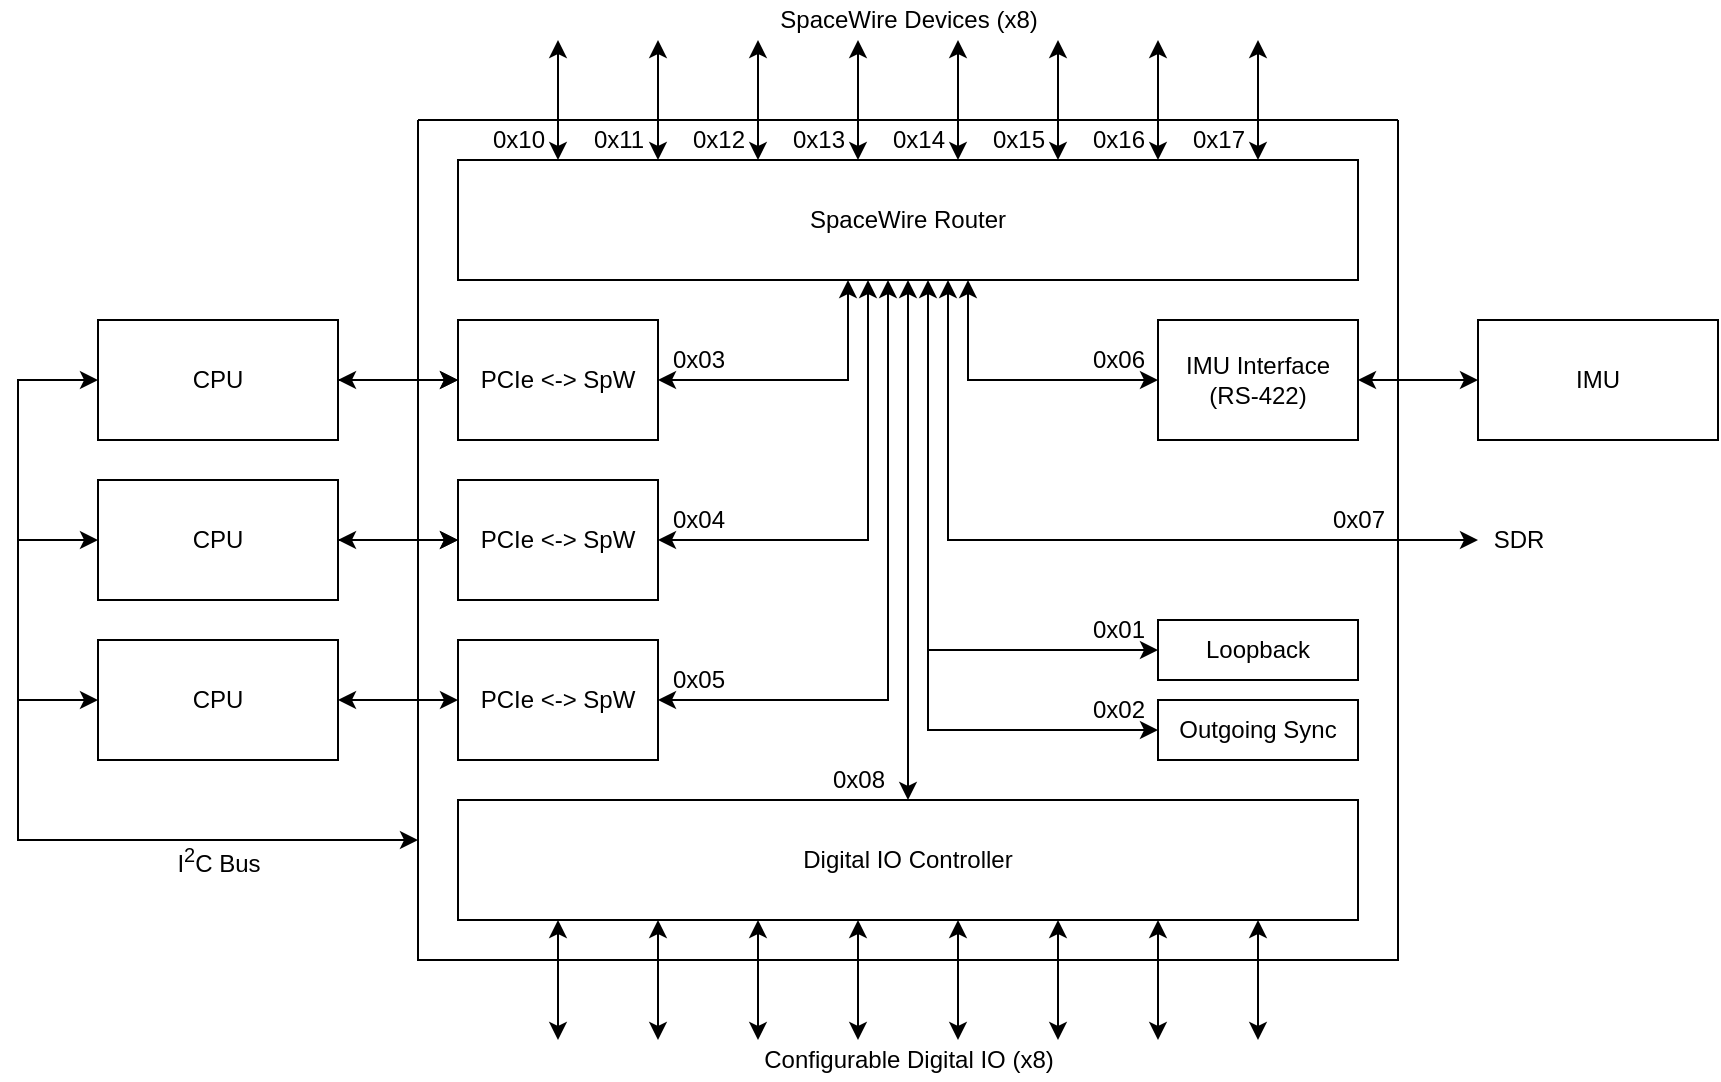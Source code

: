 <mxfile compressed="false" version="16.5.1" type="device" pages="3">
  <diagram id="X7ZZxWPBKj6NZuq8O8Zp" name="Main Board">
    <mxGraphModel dx="1502" dy="725" grid="1" gridSize="10" guides="1" tooltips="1" connect="1" arrows="1" fold="1" page="0" pageScale="1" pageWidth="850" pageHeight="1100" background="none" math="1" shadow="0">
      <root>
        <mxCell id="0" />
        <mxCell id="1" parent="0" />
        <mxCell id="FodDGfOcF7fgbokBGppp-6" value="" style="endArrow=classic;startArrow=classic;html=1;rounded=0;exitX=0;exitY=0.5;exitDx=0;exitDy=0;" parent="1" source="FodDGfOcF7fgbokBGppp-1" edge="1">
          <mxGeometry width="50" height="50" relative="1" as="geometry">
            <mxPoint x="-210" y="470" as="sourcePoint" />
            <mxPoint y="600" as="targetPoint" />
            <Array as="points">
              <mxPoint x="-200" y="370" />
              <mxPoint x="-200" y="600" />
            </Array>
          </mxGeometry>
        </mxCell>
        <mxCell id="EnjxcjaDla8O38CP3iKy-5" value="" style="endArrow=classic;html=1;rounded=0;startArrow=classic;startFill=1;endFill=1;" parent="1" edge="1">
          <mxGeometry width="50" height="50" relative="1" as="geometry">
            <mxPoint x="70" y="260" as="sourcePoint" />
            <mxPoint x="70" y="200" as="targetPoint" />
          </mxGeometry>
        </mxCell>
        <mxCell id="EnjxcjaDla8O38CP3iKy-10" value="" style="endArrow=classic;html=1;rounded=0;startArrow=classic;startFill=1;endFill=1;" parent="1" edge="1">
          <mxGeometry width="50" height="50" relative="1" as="geometry">
            <mxPoint x="270" y="260" as="sourcePoint" />
            <mxPoint x="270" y="200" as="targetPoint" />
          </mxGeometry>
        </mxCell>
        <mxCell id="EnjxcjaDla8O38CP3iKy-11" value="" style="endArrow=classic;html=1;rounded=0;endFill=1;startArrow=classic;startFill=1;" parent="1" edge="1">
          <mxGeometry width="50" height="50" relative="1" as="geometry">
            <mxPoint x="370" y="260" as="sourcePoint" />
            <mxPoint x="370" y="200" as="targetPoint" />
          </mxGeometry>
        </mxCell>
        <mxCell id="EnjxcjaDla8O38CP3iKy-12" value="" style="endArrow=classic;html=1;rounded=0;exitX=0.617;exitY=0;exitDx=0;exitDy=0;exitPerimeter=0;startArrow=classic;startFill=1;endFill=1;" parent="1" edge="1">
          <mxGeometry width="50" height="50" relative="1" as="geometry">
            <mxPoint x="420" y="260" as="sourcePoint" />
            <mxPoint x="420" y="200" as="targetPoint" />
          </mxGeometry>
        </mxCell>
        <mxCell id="0KRnMO97e6MourpZVnL7-1" value="" style="swimlane;startSize=0;" parent="1" vertex="1">
          <mxGeometry y="240" width="490" height="420" as="geometry">
            <mxRectangle y="240" width="50" height="40" as="alternateBounds" />
          </mxGeometry>
        </mxCell>
        <mxCell id="EnjxcjaDla8O38CP3iKy-2" value="SpaceWire Router" style="rounded=0;whiteSpace=wrap;html=1;" parent="0KRnMO97e6MourpZVnL7-1" vertex="1">
          <mxGeometry x="20" y="20" width="450" height="60" as="geometry" />
        </mxCell>
        <mxCell id="EnjxcjaDla8O38CP3iKy-13" value="" style="endArrow=classic;html=1;rounded=0;exitX=1;exitY=0.5;exitDx=0;exitDy=0;startArrow=classic;startFill=1;endFill=1;" parent="0KRnMO97e6MourpZVnL7-1" source="872rhfxSX0RQ1M4R4EJF-1" edge="1">
          <mxGeometry width="50" height="50" relative="1" as="geometry">
            <mxPoint x="120" y="320" as="sourcePoint" />
            <mxPoint x="225" y="80" as="targetPoint" />
            <Array as="points">
              <mxPoint x="225" y="210" />
            </Array>
          </mxGeometry>
        </mxCell>
        <mxCell id="872rhfxSX0RQ1M4R4EJF-1" value="PCIe &amp;lt;-&amp;gt; SpW" style="rounded=0;whiteSpace=wrap;html=1;" parent="0KRnMO97e6MourpZVnL7-1" vertex="1">
          <mxGeometry x="20" y="180" width="100" height="60" as="geometry" />
        </mxCell>
        <mxCell id="TTqOJA4xTbvuZ6cHveuu-1" value="IMU Interface&lt;br&gt;(RS-422)" style="rounded=0;whiteSpace=wrap;html=1;" parent="0KRnMO97e6MourpZVnL7-1" vertex="1">
          <mxGeometry x="370" y="100" width="100" height="60" as="geometry" />
        </mxCell>
        <mxCell id="BJW--xGfMLCK1Y9SliRg-7" value="PCIe &amp;lt;-&amp;gt; SpW" style="rounded=0;whiteSpace=wrap;html=1;" parent="0KRnMO97e6MourpZVnL7-1" vertex="1">
          <mxGeometry x="20" y="100" width="100" height="60" as="geometry" />
        </mxCell>
        <mxCell id="BJW--xGfMLCK1Y9SliRg-14" value="" style="endArrow=classic;startArrow=classic;html=1;rounded=0;exitX=0;exitY=0.5;exitDx=0;exitDy=0;" parent="0KRnMO97e6MourpZVnL7-1" source="TTqOJA4xTbvuZ6cHveuu-1" edge="1">
          <mxGeometry width="50" height="50" relative="1" as="geometry">
            <mxPoint x="300" y="150" as="sourcePoint" />
            <mxPoint x="275" y="80" as="targetPoint" />
            <Array as="points">
              <mxPoint x="275" y="130" />
            </Array>
          </mxGeometry>
        </mxCell>
        <mxCell id="BJW--xGfMLCK1Y9SliRg-8" value="PCIe &amp;lt;-&amp;gt; SpW" style="rounded=0;whiteSpace=wrap;html=1;" parent="0KRnMO97e6MourpZVnL7-1" vertex="1">
          <mxGeometry x="20" y="260" width="100" height="60" as="geometry" />
        </mxCell>
        <mxCell id="9epWFGRozpMh3zS7liYs-1" value="" style="endArrow=classic;html=1;rounded=0;startArrow=classic;startFill=1;endFill=1;" parent="0KRnMO97e6MourpZVnL7-1" edge="1">
          <mxGeometry width="50" height="50" relative="1" as="geometry">
            <mxPoint x="70" y="460" as="sourcePoint" />
            <mxPoint x="70" y="400" as="targetPoint" />
          </mxGeometry>
        </mxCell>
        <mxCell id="9epWFGRozpMh3zS7liYs-2" value="" style="endArrow=classic;html=1;rounded=0;startArrow=classic;startFill=1;endFill=1;" parent="0KRnMO97e6MourpZVnL7-1" edge="1">
          <mxGeometry width="50" height="50" relative="1" as="geometry">
            <mxPoint x="270" y="460" as="sourcePoint" />
            <mxPoint x="270" y="400" as="targetPoint" />
          </mxGeometry>
        </mxCell>
        <mxCell id="9epWFGRozpMh3zS7liYs-3" value="" style="endArrow=classic;html=1;rounded=0;endFill=1;startArrow=classic;startFill=1;" parent="0KRnMO97e6MourpZVnL7-1" edge="1">
          <mxGeometry width="50" height="50" relative="1" as="geometry">
            <mxPoint x="370" y="460" as="sourcePoint" />
            <mxPoint x="370" y="400" as="targetPoint" />
          </mxGeometry>
        </mxCell>
        <mxCell id="9epWFGRozpMh3zS7liYs-4" value="" style="endArrow=classic;html=1;rounded=0;exitX=0.617;exitY=0;exitDx=0;exitDy=0;exitPerimeter=0;startArrow=classic;startFill=1;endFill=1;" parent="0KRnMO97e6MourpZVnL7-1" edge="1">
          <mxGeometry width="50" height="50" relative="1" as="geometry">
            <mxPoint x="420" y="460" as="sourcePoint" />
            <mxPoint x="420" y="400" as="targetPoint" />
          </mxGeometry>
        </mxCell>
        <mxCell id="9epWFGRozpMh3zS7liYs-5" value="Digital IO Controller" style="rounded=0;whiteSpace=wrap;html=1;" parent="0KRnMO97e6MourpZVnL7-1" vertex="1">
          <mxGeometry x="20" y="340" width="450" height="60" as="geometry" />
        </mxCell>
        <mxCell id="9epWFGRozpMh3zS7liYs-6" value="" style="endArrow=classic;html=1;rounded=0;endFill=1;startArrow=classic;startFill=1;" parent="0KRnMO97e6MourpZVnL7-1" edge="1">
          <mxGeometry width="50" height="50" relative="1" as="geometry">
            <mxPoint x="320" y="460" as="sourcePoint" />
            <mxPoint x="320" y="400" as="targetPoint" />
          </mxGeometry>
        </mxCell>
        <mxCell id="9epWFGRozpMh3zS7liYs-7" value="" style="endArrow=classic;html=1;rounded=0;startArrow=classic;startFill=1;endFill=1;" parent="0KRnMO97e6MourpZVnL7-1" edge="1">
          <mxGeometry width="50" height="50" relative="1" as="geometry">
            <mxPoint x="120" y="460" as="sourcePoint" />
            <mxPoint x="120" y="400" as="targetPoint" />
          </mxGeometry>
        </mxCell>
        <mxCell id="9epWFGRozpMh3zS7liYs-8" value="" style="endArrow=classic;html=1;rounded=0;startArrow=classic;startFill=1;endFill=1;" parent="0KRnMO97e6MourpZVnL7-1" edge="1">
          <mxGeometry width="50" height="50" relative="1" as="geometry">
            <mxPoint x="170" y="460" as="sourcePoint" />
            <mxPoint x="170" y="400" as="targetPoint" />
          </mxGeometry>
        </mxCell>
        <mxCell id="9epWFGRozpMh3zS7liYs-9" value="" style="endArrow=classic;html=1;rounded=0;startArrow=classic;startFill=1;endFill=1;" parent="0KRnMO97e6MourpZVnL7-1" edge="1">
          <mxGeometry width="50" height="50" relative="1" as="geometry">
            <mxPoint x="220" y="460" as="sourcePoint" />
            <mxPoint x="220" y="400" as="targetPoint" />
          </mxGeometry>
        </mxCell>
        <mxCell id="9epWFGRozpMh3zS7liYs-11" value="" style="endArrow=classic;startArrow=classic;html=1;rounded=0;exitX=0.5;exitY=0;exitDx=0;exitDy=0;entryX=0.5;entryY=1;entryDx=0;entryDy=0;" parent="0KRnMO97e6MourpZVnL7-1" source="9epWFGRozpMh3zS7liYs-5" target="EnjxcjaDla8O38CP3iKy-2" edge="1">
          <mxGeometry width="50" height="50" relative="1" as="geometry">
            <mxPoint x="210" y="180" as="sourcePoint" />
            <mxPoint x="245" y="130" as="targetPoint" />
          </mxGeometry>
        </mxCell>
        <mxCell id="9epWFGRozpMh3zS7liYs-13" value="Loopback" style="rounded=0;whiteSpace=wrap;html=1;" parent="0KRnMO97e6MourpZVnL7-1" vertex="1">
          <mxGeometry x="370" y="250" width="100" height="30" as="geometry" />
        </mxCell>
        <mxCell id="FodDGfOcF7fgbokBGppp-11" value="0x01" style="text;html=1;align=center;verticalAlign=middle;resizable=0;points=[];autosize=1;strokeColor=none;fillColor=none;" parent="0KRnMO97e6MourpZVnL7-1" vertex="1">
          <mxGeometry x="330" y="245" width="40" height="20" as="geometry" />
        </mxCell>
        <mxCell id="FodDGfOcF7fgbokBGppp-12" value="0x03" style="text;html=1;align=center;verticalAlign=middle;resizable=0;points=[];autosize=1;strokeColor=none;fillColor=none;" parent="0KRnMO97e6MourpZVnL7-1" vertex="1">
          <mxGeometry x="120" y="110" width="40" height="20" as="geometry" />
        </mxCell>
        <mxCell id="FodDGfOcF7fgbokBGppp-13" value="0x04" style="text;html=1;align=center;verticalAlign=middle;resizable=0;points=[];autosize=1;strokeColor=none;fillColor=none;" parent="0KRnMO97e6MourpZVnL7-1" vertex="1">
          <mxGeometry x="120" y="190" width="40" height="20" as="geometry" />
        </mxCell>
        <mxCell id="FodDGfOcF7fgbokBGppp-15" value="0x05" style="text;html=1;align=center;verticalAlign=middle;resizable=0;points=[];autosize=1;strokeColor=none;fillColor=none;" parent="0KRnMO97e6MourpZVnL7-1" vertex="1">
          <mxGeometry x="120" y="270" width="40" height="20" as="geometry" />
        </mxCell>
        <mxCell id="FodDGfOcF7fgbokBGppp-16" value="0x06" style="text;html=1;align=center;verticalAlign=middle;resizable=0;points=[];autosize=1;strokeColor=none;fillColor=none;" parent="0KRnMO97e6MourpZVnL7-1" vertex="1">
          <mxGeometry x="330" y="110" width="40" height="20" as="geometry" />
        </mxCell>
        <mxCell id="FodDGfOcF7fgbokBGppp-17" value="0x07" style="text;html=1;align=center;verticalAlign=middle;resizable=0;points=[];autosize=1;strokeColor=none;fillColor=none;" parent="0KRnMO97e6MourpZVnL7-1" vertex="1">
          <mxGeometry x="450" y="190" width="40" height="20" as="geometry" />
        </mxCell>
        <mxCell id="FodDGfOcF7fgbokBGppp-18" value="0x08" style="text;html=1;align=center;verticalAlign=middle;resizable=0;points=[];autosize=1;strokeColor=none;fillColor=none;" parent="0KRnMO97e6MourpZVnL7-1" vertex="1">
          <mxGeometry x="200" y="320" width="40" height="20" as="geometry" />
        </mxCell>
        <mxCell id="FodDGfOcF7fgbokBGppp-19" value="0x10&lt;br&gt;" style="text;html=1;align=center;verticalAlign=middle;resizable=0;points=[];autosize=1;strokeColor=none;fillColor=none;" parent="0KRnMO97e6MourpZVnL7-1" vertex="1">
          <mxGeometry x="30" width="40" height="20" as="geometry" />
        </mxCell>
        <mxCell id="FodDGfOcF7fgbokBGppp-21" value="0x11" style="text;html=1;align=center;verticalAlign=middle;resizable=0;points=[];autosize=1;strokeColor=none;fillColor=none;" parent="0KRnMO97e6MourpZVnL7-1" vertex="1">
          <mxGeometry x="80" width="40" height="20" as="geometry" />
        </mxCell>
        <mxCell id="FodDGfOcF7fgbokBGppp-26" value="0x15" style="text;html=1;align=center;verticalAlign=middle;resizable=0;points=[];autosize=1;strokeColor=none;fillColor=none;" parent="0KRnMO97e6MourpZVnL7-1" vertex="1">
          <mxGeometry x="280" width="40" height="20" as="geometry" />
        </mxCell>
        <mxCell id="FodDGfOcF7fgbokBGppp-25" value="0x16" style="text;html=1;align=center;verticalAlign=middle;resizable=0;points=[];autosize=1;strokeColor=none;fillColor=none;" parent="0KRnMO97e6MourpZVnL7-1" vertex="1">
          <mxGeometry x="330" width="40" height="20" as="geometry" />
        </mxCell>
        <mxCell id="FodDGfOcF7fgbokBGppp-24" value="0x17" style="text;html=1;align=center;verticalAlign=middle;resizable=0;points=[];autosize=1;strokeColor=none;fillColor=none;" parent="0KRnMO97e6MourpZVnL7-1" vertex="1">
          <mxGeometry x="380" width="40" height="20" as="geometry" />
        </mxCell>
        <mxCell id="LSvjmLZXhwPJzTUY53bE-2" value="Outgoing Sync" style="rounded=0;whiteSpace=wrap;html=1;" parent="0KRnMO97e6MourpZVnL7-1" vertex="1">
          <mxGeometry x="370" y="290" width="100" height="30" as="geometry" />
        </mxCell>
        <mxCell id="LSvjmLZXhwPJzTUY53bE-4" value="0x02" style="text;html=1;align=center;verticalAlign=middle;resizable=0;points=[];autosize=1;strokeColor=none;fillColor=none;" parent="0KRnMO97e6MourpZVnL7-1" vertex="1">
          <mxGeometry x="330" y="285" width="40" height="20" as="geometry" />
        </mxCell>
        <mxCell id="8DitwZMtpZte4qbZqds6-3" value="" style="endArrow=classic;html=1;rounded=0;endFill=1;startArrow=classic;startFill=1;" parent="1" edge="1">
          <mxGeometry width="50" height="50" relative="1" as="geometry">
            <mxPoint x="320" y="260" as="sourcePoint" />
            <mxPoint x="320" y="200" as="targetPoint" />
          </mxGeometry>
        </mxCell>
        <mxCell id="BJW--xGfMLCK1Y9SliRg-2" value="" style="endArrow=classic;html=1;rounded=0;startArrow=classic;startFill=1;endFill=1;" parent="1" edge="1">
          <mxGeometry width="50" height="50" relative="1" as="geometry">
            <mxPoint x="120" y="260" as="sourcePoint" />
            <mxPoint x="120" y="200" as="targetPoint" />
          </mxGeometry>
        </mxCell>
        <mxCell id="BJW--xGfMLCK1Y9SliRg-3" value="" style="endArrow=classic;html=1;rounded=0;startArrow=classic;startFill=1;endFill=1;" parent="1" edge="1">
          <mxGeometry width="50" height="50" relative="1" as="geometry">
            <mxPoint x="170" y="260" as="sourcePoint" />
            <mxPoint x="170" y="200" as="targetPoint" />
          </mxGeometry>
        </mxCell>
        <mxCell id="BJW--xGfMLCK1Y9SliRg-4" value="" style="endArrow=classic;html=1;rounded=0;startArrow=classic;startFill=1;endFill=1;" parent="1" edge="1">
          <mxGeometry width="50" height="50" relative="1" as="geometry">
            <mxPoint x="220" y="260" as="sourcePoint" />
            <mxPoint x="220" y="200" as="targetPoint" />
          </mxGeometry>
        </mxCell>
        <mxCell id="BJW--xGfMLCK1Y9SliRg-12" value="" style="endArrow=classic;html=1;rounded=0;exitX=1;exitY=0.5;exitDx=0;exitDy=0;startArrow=classic;startFill=1;endFill=1;" parent="1" source="BJW--xGfMLCK1Y9SliRg-8" edge="1">
          <mxGeometry width="50" height="50" relative="1" as="geometry">
            <mxPoint x="255" y="490" as="sourcePoint" />
            <mxPoint x="235" y="320" as="targetPoint" />
            <Array as="points">
              <mxPoint x="235" y="530" />
            </Array>
          </mxGeometry>
        </mxCell>
        <mxCell id="BJW--xGfMLCK1Y9SliRg-13" value="" style="endArrow=classic;html=1;rounded=0;exitX=0.5;exitY=0;exitDx=0;exitDy=0;startArrow=classic;startFill=1;endFill=1;entryX=1;entryY=0.5;entryDx=0;entryDy=0;" parent="1" target="BJW--xGfMLCK1Y9SliRg-7" edge="1">
          <mxGeometry width="50" height="50" relative="1" as="geometry">
            <mxPoint x="215" y="320" as="sourcePoint" />
            <mxPoint x="205" y="480" as="targetPoint" />
            <Array as="points">
              <mxPoint x="215" y="370" />
            </Array>
          </mxGeometry>
        </mxCell>
        <mxCell id="BJW--xGfMLCK1Y9SliRg-17" value="" style="endArrow=classic;startArrow=classic;html=1;rounded=0;exitX=1;exitY=0.5;exitDx=0;exitDy=0;entryX=0;entryY=0.5;entryDx=0;entryDy=0;" parent="1" source="TTqOJA4xTbvuZ6cHveuu-1" target="FodDGfOcF7fgbokBGppp-10" edge="1">
          <mxGeometry width="50" height="50" relative="1" as="geometry">
            <mxPoint x="170" y="410" as="sourcePoint" />
            <mxPoint x="530" y="370" as="targetPoint" />
          </mxGeometry>
        </mxCell>
        <mxCell id="BJW--xGfMLCK1Y9SliRg-27" value="SpaceWire Devices (x8)" style="text;html=1;align=center;verticalAlign=middle;resizable=0;points=[];autosize=1;strokeColor=none;fillColor=none;" parent="1" vertex="1">
          <mxGeometry x="175" y="180" width="140" height="20" as="geometry" />
        </mxCell>
        <mxCell id="9epWFGRozpMh3zS7liYs-12" value="" style="endArrow=classic;startArrow=classic;html=1;rounded=0;" parent="1" edge="1">
          <mxGeometry width="50" height="50" relative="1" as="geometry">
            <mxPoint x="265" y="320" as="sourcePoint" />
            <mxPoint x="530" y="450" as="targetPoint" />
            <Array as="points">
              <mxPoint x="265" y="450" />
            </Array>
          </mxGeometry>
        </mxCell>
        <mxCell id="9epWFGRozpMh3zS7liYs-14" value="" style="endArrow=classic;startArrow=classic;html=1;rounded=0;entryX=0;entryY=0.5;entryDx=0;entryDy=0;" parent="1" target="9epWFGRozpMh3zS7liYs-13" edge="1">
          <mxGeometry width="50" height="50" relative="1" as="geometry">
            <mxPoint x="255" y="320" as="sourcePoint" />
            <mxPoint x="540" y="460" as="targetPoint" />
            <Array as="points">
              <mxPoint x="255" y="505" />
            </Array>
          </mxGeometry>
        </mxCell>
        <mxCell id="9epWFGRozpMh3zS7liYs-15" value="" style="endArrow=classic;startArrow=classic;html=1;rounded=0;entryX=0;entryY=0.5;entryDx=0;entryDy=0;" parent="1" target="BJW--xGfMLCK1Y9SliRg-7" edge="1">
          <mxGeometry width="50" height="50" relative="1" as="geometry">
            <mxPoint x="-40" y="370" as="sourcePoint" />
            <mxPoint x="540" y="380" as="targetPoint" />
          </mxGeometry>
        </mxCell>
        <mxCell id="9epWFGRozpMh3zS7liYs-17" value="Configurable Digital IO (x8)" style="text;html=1;align=center;verticalAlign=middle;resizable=0;points=[];autosize=1;strokeColor=none;fillColor=none;" parent="1" vertex="1">
          <mxGeometry x="165" y="700" width="160" height="20" as="geometry" />
        </mxCell>
        <mxCell id="9epWFGRozpMh3zS7liYs-18" value="" style="endArrow=classic;startArrow=classic;html=1;rounded=0;entryX=0;entryY=0.5;entryDx=0;entryDy=0;" parent="1" target="872rhfxSX0RQ1M4R4EJF-1" edge="1">
          <mxGeometry width="50" height="50" relative="1" as="geometry">
            <mxPoint x="-40" y="450" as="sourcePoint" />
            <mxPoint x="30" y="380" as="targetPoint" />
          </mxGeometry>
        </mxCell>
        <mxCell id="9epWFGRozpMh3zS7liYs-19" value="" style="endArrow=classic;startArrow=classic;html=1;rounded=0;entryX=0;entryY=0.5;entryDx=0;entryDy=0;exitX=1;exitY=0.5;exitDx=0;exitDy=0;" parent="1" source="FodDGfOcF7fgbokBGppp-5" target="BJW--xGfMLCK1Y9SliRg-8" edge="1">
          <mxGeometry width="50" height="50" relative="1" as="geometry">
            <mxPoint x="-40" y="530" as="sourcePoint" />
            <mxPoint x="40" y="390" as="targetPoint" />
          </mxGeometry>
        </mxCell>
        <mxCell id="FodDGfOcF7fgbokBGppp-3" value="" style="edgeStyle=orthogonalEdgeStyle;rounded=0;orthogonalLoop=1;jettySize=auto;html=1;entryX=0;entryY=0.5;entryDx=0;entryDy=0;exitX=1;exitY=0.5;exitDx=0;exitDy=0;" parent="1" source="FodDGfOcF7fgbokBGppp-4" target="872rhfxSX0RQ1M4R4EJF-1" edge="1">
          <mxGeometry relative="1" as="geometry">
            <mxPoint x="-40" y="450" as="sourcePoint" />
          </mxGeometry>
        </mxCell>
        <mxCell id="9epWFGRozpMh3zS7liYs-24" value="SDR" style="text;html=1;align=center;verticalAlign=middle;resizable=0;points=[];autosize=1;strokeColor=none;fillColor=none;" parent="1" vertex="1">
          <mxGeometry x="530" y="440" width="40" height="20" as="geometry" />
        </mxCell>
        <mxCell id="FodDGfOcF7fgbokBGppp-2" value="" style="edgeStyle=orthogonalEdgeStyle;rounded=0;orthogonalLoop=1;jettySize=auto;html=1;exitX=1;exitY=0.5;exitDx=0;exitDy=0;entryX=0;entryY=0.5;entryDx=0;entryDy=0;" parent="1" source="FodDGfOcF7fgbokBGppp-1" target="BJW--xGfMLCK1Y9SliRg-7" edge="1">
          <mxGeometry relative="1" as="geometry" />
        </mxCell>
        <mxCell id="FodDGfOcF7fgbokBGppp-1" value="CPU" style="rounded=0;whiteSpace=wrap;html=1;" parent="1" vertex="1">
          <mxGeometry x="-160" y="340" width="120" height="60" as="geometry" />
        </mxCell>
        <mxCell id="FodDGfOcF7fgbokBGppp-4" value="CPU" style="rounded=0;whiteSpace=wrap;html=1;" parent="1" vertex="1">
          <mxGeometry x="-160" y="420" width="120" height="60" as="geometry" />
        </mxCell>
        <mxCell id="FodDGfOcF7fgbokBGppp-5" value="CPU" style="rounded=0;whiteSpace=wrap;html=1;" parent="1" vertex="1">
          <mxGeometry x="-160" y="500" width="120" height="60" as="geometry" />
        </mxCell>
        <mxCell id="FodDGfOcF7fgbokBGppp-7" value="" style="endArrow=classic;html=1;rounded=0;entryX=0;entryY=0.5;entryDx=0;entryDy=0;" parent="1" target="FodDGfOcF7fgbokBGppp-4" edge="1">
          <mxGeometry width="50" height="50" relative="1" as="geometry">
            <mxPoint x="-200" y="450" as="sourcePoint" />
            <mxPoint x="20" y="480" as="targetPoint" />
          </mxGeometry>
        </mxCell>
        <mxCell id="FodDGfOcF7fgbokBGppp-8" value="" style="endArrow=classic;html=1;rounded=0;entryX=0;entryY=0.5;entryDx=0;entryDy=0;" parent="1" target="FodDGfOcF7fgbokBGppp-5" edge="1">
          <mxGeometry width="50" height="50" relative="1" as="geometry">
            <mxPoint x="-200" y="530" as="sourcePoint" />
            <mxPoint x="-150" y="460" as="targetPoint" />
          </mxGeometry>
        </mxCell>
        <mxCell id="FodDGfOcF7fgbokBGppp-9" value="I&lt;sup&gt;2&lt;/sup&gt;C Bus" style="text;html=1;align=center;verticalAlign=middle;resizable=0;points=[];autosize=1;strokeColor=none;fillColor=none;" parent="1" vertex="1">
          <mxGeometry x="-130" y="600" width="60" height="20" as="geometry" />
        </mxCell>
        <mxCell id="FodDGfOcF7fgbokBGppp-10" value="IMU" style="rounded=0;whiteSpace=wrap;html=1;" parent="1" vertex="1">
          <mxGeometry x="530" y="340" width="120" height="60" as="geometry" />
        </mxCell>
        <mxCell id="FodDGfOcF7fgbokBGppp-20" value="0x12" style="text;html=1;align=center;verticalAlign=middle;resizable=0;points=[];autosize=1;strokeColor=none;fillColor=none;" parent="1" vertex="1">
          <mxGeometry x="130" y="240" width="40" height="20" as="geometry" />
        </mxCell>
        <mxCell id="FodDGfOcF7fgbokBGppp-22" value="0x14" style="text;html=1;align=center;verticalAlign=middle;resizable=0;points=[];autosize=1;strokeColor=none;fillColor=none;" parent="1" vertex="1">
          <mxGeometry x="230" y="240" width="40" height="20" as="geometry" />
        </mxCell>
        <mxCell id="FodDGfOcF7fgbokBGppp-23" value="0x13" style="text;html=1;align=center;verticalAlign=middle;resizable=0;points=[];autosize=1;strokeColor=none;fillColor=none;" parent="1" vertex="1">
          <mxGeometry x="180" y="240" width="40" height="20" as="geometry" />
        </mxCell>
        <mxCell id="LSvjmLZXhwPJzTUY53bE-3" value="" style="endArrow=classic;startArrow=none;html=1;rounded=0;entryX=0;entryY=0.5;entryDx=0;entryDy=0;startFill=0;" parent="1" target="LSvjmLZXhwPJzTUY53bE-2" edge="1">
          <mxGeometry width="50" height="50" relative="1" as="geometry">
            <mxPoint x="255" y="505" as="sourcePoint" />
            <mxPoint x="380" y="515" as="targetPoint" />
            <Array as="points">
              <mxPoint x="255" y="545" />
            </Array>
          </mxGeometry>
        </mxCell>
      </root>
    </mxGraphModel>
  </diagram>
  <diagram name="Software" id="CllNz5OQQ8UryLQpK_au">
    <mxGraphModel dx="774" dy="1436" grid="1" gridSize="10" guides="1" tooltips="1" connect="1" arrows="1" fold="1" page="0" pageScale="1" pageWidth="850" pageHeight="1100" background="none" math="1" shadow="0">
      <root>
        <mxCell id="vBAiUPYuGBKNlrqVkvMP-0" />
        <mxCell id="vBAiUPYuGBKNlrqVkvMP-1" parent="vBAiUPYuGBKNlrqVkvMP-0" />
        <mxCell id="vBAiUPYuGBKNlrqVkvMP-35" value="GNC Process" style="rounded=0;whiteSpace=wrap;html=1;" parent="vBAiUPYuGBKNlrqVkvMP-1" vertex="1">
          <mxGeometry x="910" y="290" width="120" height="60" as="geometry" />
        </mxCell>
        <mxCell id="vBAiUPYuGBKNlrqVkvMP-36" value="Star Trackers" style="rounded=0;whiteSpace=wrap;html=1;" parent="vBAiUPYuGBKNlrqVkvMP-1" vertex="1">
          <mxGeometry x="930" y="210" width="80" height="30" as="geometry" />
        </mxCell>
        <mxCell id="vBAiUPYuGBKNlrqVkvMP-37" value="IMU" style="rounded=0;whiteSpace=wrap;html=1;" parent="vBAiUPYuGBKNlrqVkvMP-1" vertex="1">
          <mxGeometry x="830" y="210" width="80" height="30" as="geometry" />
        </mxCell>
        <mxCell id="vBAiUPYuGBKNlrqVkvMP-38" value="Commands" style="rounded=0;whiteSpace=wrap;html=1;" parent="vBAiUPYuGBKNlrqVkvMP-1" vertex="1">
          <mxGeometry x="1030" y="210" width="80" height="30" as="geometry" />
        </mxCell>
        <mxCell id="vBAiUPYuGBKNlrqVkvMP-39" value="" style="endArrow=classic;html=1;rounded=0;exitX=0.5;exitY=1;exitDx=0;exitDy=0;entryX=0.5;entryY=0;entryDx=0;entryDy=0;strokeColor=#33FF33;" parent="vBAiUPYuGBKNlrqVkvMP-1" source="vBAiUPYuGBKNlrqVkvMP-36" target="vBAiUPYuGBKNlrqVkvMP-35" edge="1">
          <mxGeometry width="50" height="50" relative="1" as="geometry">
            <mxPoint x="990" y="220" as="sourcePoint" />
            <mxPoint x="1040" y="170" as="targetPoint" />
            <Array as="points" />
          </mxGeometry>
        </mxCell>
        <mxCell id="vBAiUPYuGBKNlrqVkvMP-40" value="" style="endArrow=classic;html=1;rounded=0;exitX=0.5;exitY=1;exitDx=0;exitDy=0;strokeColor=#33FF33;" parent="vBAiUPYuGBKNlrqVkvMP-1" source="vBAiUPYuGBKNlrqVkvMP-37" edge="1">
          <mxGeometry width="50" height="50" relative="1" as="geometry">
            <mxPoint x="980" y="251" as="sourcePoint" />
            <mxPoint x="940" y="290" as="targetPoint" />
            <Array as="points">
              <mxPoint x="870" y="270" />
              <mxPoint x="940" y="270" />
            </Array>
          </mxGeometry>
        </mxCell>
        <mxCell id="vBAiUPYuGBKNlrqVkvMP-41" value="" style="endArrow=classic;html=1;rounded=0;exitX=0.5;exitY=1;exitDx=0;exitDy=0;entryX=0.75;entryY=0;entryDx=0;entryDy=0;strokeColor=#33FF33;" parent="vBAiUPYuGBKNlrqVkvMP-1" source="vBAiUPYuGBKNlrqVkvMP-38" target="vBAiUPYuGBKNlrqVkvMP-35" edge="1">
          <mxGeometry width="50" height="50" relative="1" as="geometry">
            <mxPoint x="855" y="251" as="sourcePoint" />
            <mxPoint x="950" y="300" as="targetPoint" />
            <Array as="points">
              <mxPoint x="1070" y="270" />
              <mxPoint x="1000" y="270" />
            </Array>
          </mxGeometry>
        </mxCell>
        <mxCell id="vBAiUPYuGBKNlrqVkvMP-42" value="Config" style="rounded=0;whiteSpace=wrap;html=1;" parent="vBAiUPYuGBKNlrqVkvMP-1" vertex="1">
          <mxGeometry x="810" y="305" width="60" height="30" as="geometry" />
        </mxCell>
        <mxCell id="vBAiUPYuGBKNlrqVkvMP-43" value="" style="endArrow=classic;html=1;rounded=0;exitX=1;exitY=0.5;exitDx=0;exitDy=0;entryX=0;entryY=0.5;entryDx=0;entryDy=0;strokeColor=#FFFF33;" parent="vBAiUPYuGBKNlrqVkvMP-1" source="vBAiUPYuGBKNlrqVkvMP-42" target="vBAiUPYuGBKNlrqVkvMP-35" edge="1">
          <mxGeometry width="50" height="50" relative="1" as="geometry">
            <mxPoint x="950" y="250" as="sourcePoint" />
            <mxPoint x="1000" y="200" as="targetPoint" />
          </mxGeometry>
        </mxCell>
        <mxCell id="vBAiUPYuGBKNlrqVkvMP-44" value="" style="endArrow=classic;html=1;rounded=0;exitX=0.25;exitY=1;exitDx=0;exitDy=0;entryX=0.5;entryY=0;entryDx=0;entryDy=0;strokeColor=#FF0000;" parent="vBAiUPYuGBKNlrqVkvMP-1" source="vBAiUPYuGBKNlrqVkvMP-35" target="vBAiUPYuGBKNlrqVkvMP-46" edge="1">
          <mxGeometry width="50" height="50" relative="1" as="geometry">
            <mxPoint x="950" y="250" as="sourcePoint" />
            <mxPoint x="940" y="390" as="targetPoint" />
            <Array as="points">
              <mxPoint x="940" y="370" />
              <mxPoint x="915" y="370" />
            </Array>
          </mxGeometry>
        </mxCell>
        <mxCell id="vBAiUPYuGBKNlrqVkvMP-45" value="" style="endArrow=classic;html=1;rounded=0;exitX=0.75;exitY=1;exitDx=0;exitDy=0;entryX=0.5;entryY=0;entryDx=0;entryDy=0;strokeColor=#FF0000;" parent="vBAiUPYuGBKNlrqVkvMP-1" source="vBAiUPYuGBKNlrqVkvMP-35" target="vBAiUPYuGBKNlrqVkvMP-47" edge="1">
          <mxGeometry width="50" height="50" relative="1" as="geometry">
            <mxPoint x="950" y="360" as="sourcePoint" />
            <mxPoint x="1000" y="390" as="targetPoint" />
            <Array as="points">
              <mxPoint x="1000" y="370" />
              <mxPoint x="1025" y="370" />
            </Array>
          </mxGeometry>
        </mxCell>
        <mxCell id="vBAiUPYuGBKNlrqVkvMP-46" value="ACS" style="rounded=0;whiteSpace=wrap;html=1;" parent="vBAiUPYuGBKNlrqVkvMP-1" vertex="1">
          <mxGeometry x="870" y="400" width="90" height="30" as="geometry" />
        </mxCell>
        <mxCell id="vBAiUPYuGBKNlrqVkvMP-47" value="Main Propulsion" style="rounded=0;whiteSpace=wrap;html=1;" parent="vBAiUPYuGBKNlrqVkvMP-1" vertex="1">
          <mxGeometry x="980" y="400" width="90" height="30" as="geometry" />
        </mxCell>
        <mxCell id="vBAiUPYuGBKNlrqVkvMP-48" value="Telemetry" style="rounded=0;whiteSpace=wrap;html=1;" parent="vBAiUPYuGBKNlrqVkvMP-1" vertex="1">
          <mxGeometry x="1070" y="305" width="60" height="30" as="geometry" />
        </mxCell>
        <mxCell id="vBAiUPYuGBKNlrqVkvMP-49" value="" style="endArrow=classic;html=1;rounded=0;exitX=1;exitY=0.5;exitDx=0;exitDy=0;entryX=0;entryY=0.5;entryDx=0;entryDy=0;strokeColor=#FF0000;" parent="vBAiUPYuGBKNlrqVkvMP-1" source="vBAiUPYuGBKNlrqVkvMP-35" target="vBAiUPYuGBKNlrqVkvMP-48" edge="1">
          <mxGeometry width="50" height="50" relative="1" as="geometry">
            <mxPoint x="880" y="330" as="sourcePoint" />
            <mxPoint x="920" y="330" as="targetPoint" />
          </mxGeometry>
        </mxCell>
        <mxCell id="O9x1x2jnQ8NJLytGDn_5-19" value="" style="swimlane;startSize=0;rounded=0;glass=0;sketch=0;fontColor=#FFFFFF;strokeColor=default;strokeWidth=1;fillColor=none;swimlaneFillColor=none;swimlaneLine=1;shadow=0;" parent="vBAiUPYuGBKNlrqVkvMP-1" vertex="1">
          <mxGeometry x="1590" y="30" width="170" height="80" as="geometry">
            <mxRectangle x="1590" y="30" width="50" height="40" as="alternateBounds" />
          </mxGeometry>
        </mxCell>
        <mxCell id="O9x1x2jnQ8NJLytGDn_5-17" value="" style="endArrow=classic;html=1;rounded=0;fontColor=#FFFFFF;jumpStyle=none;jumpSize=6;fillColor=#dae8fc;strokeColor=#007FFF;" parent="O9x1x2jnQ8NJLytGDn_5-19" edge="1">
          <mxGeometry width="50" height="50" relative="1" as="geometry">
            <mxPoint x="10" y="50" as="sourcePoint" />
            <mxPoint x="50" y="50" as="targetPoint" />
          </mxGeometry>
        </mxCell>
        <mxCell id="O9x1x2jnQ8NJLytGDn_5-18" value="&amp;nbsp;Sync Data" style="text;html=1;align=center;verticalAlign=middle;resizable=0;points=[];autosize=1;strokeColor=none;fillColor=none;fontColor=#FFFFFF;" parent="O9x1x2jnQ8NJLytGDn_5-19" vertex="1">
          <mxGeometry x="50" y="40" width="70" height="20" as="geometry" />
        </mxCell>
        <mxCell id="O9x1x2jnQ8NJLytGDn_5-16" value="Config Data" style="text;html=1;align=center;verticalAlign=middle;resizable=0;points=[];autosize=1;strokeColor=none;fillColor=none;fontColor=#FFFFFF;" parent="O9x1x2jnQ8NJLytGDn_5-19" vertex="1">
          <mxGeometry x="50" y="20" width="80" height="20" as="geometry" />
        </mxCell>
        <mxCell id="O9x1x2jnQ8NJLytGDn_5-13" value="" style="endArrow=classic;html=1;rounded=0;fontColor=#FFFFFF;jumpStyle=none;jumpSize=6;fillColor=#e3c800;strokeColor=#FFFF33;" parent="O9x1x2jnQ8NJLytGDn_5-19" edge="1">
          <mxGeometry width="50" height="50" relative="1" as="geometry">
            <mxPoint x="10" y="30" as="sourcePoint" />
            <mxPoint x="50" y="30" as="targetPoint" />
          </mxGeometry>
        </mxCell>
        <mxCell id="O9x1x2jnQ8NJLytGDn_5-14" value="Vehicle Data Bus" style="text;html=1;align=center;verticalAlign=middle;resizable=0;points=[];autosize=1;strokeColor=none;fillColor=none;fontColor=#FFFFFF;" parent="O9x1x2jnQ8NJLytGDn_5-19" vertex="1">
          <mxGeometry x="50" width="110" height="20" as="geometry" />
        </mxCell>
        <mxCell id="O9x1x2jnQ8NJLytGDn_5-9" value="" style="endArrow=classic;html=1;rounded=0;fontColor=#FFFFFF;jumpStyle=none;jumpSize=6;fillColor=#60a917;strokeColor=#33FF33;" parent="O9x1x2jnQ8NJLytGDn_5-19" edge="1">
          <mxGeometry width="50" height="50" relative="1" as="geometry">
            <mxPoint x="10" y="10" as="sourcePoint" />
            <mxPoint x="50" y="10" as="targetPoint" />
          </mxGeometry>
        </mxCell>
        <mxCell id="DaKv5w7UkfQLHYBdZ_xy-7" value="" style="endArrow=classic;html=1;rounded=0;fontColor=#FFFFFF;jumpStyle=none;jumpSize=6;fillColor=#dae8fc;strokeColor=#FF33FF;" parent="O9x1x2jnQ8NJLytGDn_5-19" edge="1">
          <mxGeometry width="50" height="50" relative="1" as="geometry">
            <mxPoint x="10" y="70" as="sourcePoint" />
            <mxPoint x="50" y="70" as="targetPoint" />
          </mxGeometry>
        </mxCell>
        <mxCell id="DaKv5w7UkfQLHYBdZ_xy-8" value="&amp;nbsp; Internal Data" style="text;html=1;align=center;verticalAlign=middle;resizable=0;points=[];autosize=1;strokeColor=none;fillColor=none;fontColor=#FFFFFF;" parent="O9x1x2jnQ8NJLytGDn_5-19" vertex="1">
          <mxGeometry x="45" y="60" width="90" height="20" as="geometry" />
        </mxCell>
        <mxCell id="VdLnjTOXbzf3eKez68Eu-0" value="User processes" style="rounded=0;whiteSpace=wrap;html=1;arcSize=0;" parent="vBAiUPYuGBKNlrqVkvMP-1" vertex="1">
          <mxGeometry x="1530" y="290" width="120" height="60" as="geometry" />
        </mxCell>
        <mxCell id="VdLnjTOXbzf3eKez68Eu-6" value="Comms" style="rounded=0;whiteSpace=wrap;html=1;arcSize=0;" parent="vBAiUPYuGBKNlrqVkvMP-1" vertex="1">
          <mxGeometry x="1670" y="290" width="120" height="60" as="geometry" />
        </mxCell>
        <mxCell id="VdLnjTOXbzf3eKez68Eu-10" value="" style="endArrow=none;html=1;rounded=0;fontColor=#FFFFFF;jumpStyle=none;jumpSize=6;fillColor=#60a917;strokeColor=#33FF33;startArrow=none;startFill=0;strokeWidth=1;endFill=0;" parent="vBAiUPYuGBKNlrqVkvMP-1" edge="1">
          <mxGeometry width="50" height="50" relative="1" as="geometry">
            <mxPoint x="1310" y="250" as="sourcePoint" />
            <mxPoint x="1730" y="250" as="targetPoint" />
            <Array as="points" />
          </mxGeometry>
        </mxCell>
        <mxCell id="VdLnjTOXbzf3eKez68Eu-13" value="" style="endArrow=classic;html=1;rounded=0;fontColor=#FFFFFF;jumpStyle=none;jumpSize=6;fillColor=#60a917;strokeColor=#33FF33;startArrow=none;startFill=0;entryX=0.5;entryY=0;entryDx=0;entryDy=0;endFill=1;" parent="vBAiUPYuGBKNlrqVkvMP-1" target="VdLnjTOXbzf3eKez68Eu-6" edge="1">
          <mxGeometry width="50" height="50" relative="1" as="geometry">
            <mxPoint x="1730" y="250" as="sourcePoint" />
            <mxPoint x="1750" y="300" as="targetPoint" />
          </mxGeometry>
        </mxCell>
        <mxCell id="VdLnjTOXbzf3eKez68Eu-14" value="" style="endArrow=classic;html=1;rounded=0;fontColor=#FFFFFF;jumpStyle=none;jumpSize=6;fillColor=#60a917;strokeColor=#33FF33;startArrow=none;startFill=0;entryX=0.5;entryY=0;entryDx=0;entryDy=0;" parent="vBAiUPYuGBKNlrqVkvMP-1" target="VdLnjTOXbzf3eKez68Eu-0" edge="1">
          <mxGeometry width="50" height="50" relative="1" as="geometry">
            <mxPoint x="1590" y="250" as="sourcePoint" />
            <mxPoint x="1610" y="300" as="targetPoint" />
          </mxGeometry>
        </mxCell>
        <mxCell id="VdLnjTOXbzf3eKez68Eu-20" value="GNC" style="rounded=0;whiteSpace=wrap;html=1;arcSize=0;" parent="vBAiUPYuGBKNlrqVkvMP-1" vertex="1">
          <mxGeometry x="1390" y="290" width="120" height="60" as="geometry" />
        </mxCell>
        <mxCell id="VdLnjTOXbzf3eKez68Eu-21" value="PCIe Interface" style="rounded=0;whiteSpace=wrap;html=1;arcSize=0;" parent="vBAiUPYuGBKNlrqVkvMP-1" vertex="1">
          <mxGeometry x="1460" y="150" width="120" height="60" as="geometry" />
        </mxCell>
        <mxCell id="VdLnjTOXbzf3eKez68Eu-22" value="" style="endArrow=classic;html=1;rounded=0;fontColor=#FFFFFF;jumpStyle=none;jumpSize=6;fillColor=#60a917;strokeColor=#33FF33;startArrow=none;startFill=0;entryX=0.5;entryY=0;entryDx=0;entryDy=0;" parent="vBAiUPYuGBKNlrqVkvMP-1" target="VdLnjTOXbzf3eKez68Eu-20" edge="1">
          <mxGeometry width="50" height="50" relative="1" as="geometry">
            <mxPoint x="1450" y="250" as="sourcePoint" />
            <mxPoint x="1450" y="285" as="targetPoint" />
          </mxGeometry>
        </mxCell>
        <mxCell id="VdLnjTOXbzf3eKez68Eu-23" value="Vehicle Mgmt." style="rounded=0;whiteSpace=wrap;html=1;arcSize=0;" parent="vBAiUPYuGBKNlrqVkvMP-1" vertex="1">
          <mxGeometry x="1250" y="290" width="120" height="60" as="geometry" />
        </mxCell>
        <mxCell id="VdLnjTOXbzf3eKez68Eu-24" value="" style="endArrow=classic;html=1;rounded=0;fontColor=#FFFFFF;jumpStyle=none;jumpSize=6;fillColor=#60a917;strokeColor=#33FF33;startArrow=none;startFill=0;entryX=0.5;entryY=0;entryDx=0;entryDy=0;" parent="vBAiUPYuGBKNlrqVkvMP-1" target="VdLnjTOXbzf3eKez68Eu-23" edge="1">
          <mxGeometry width="50" height="50" relative="1" as="geometry">
            <mxPoint x="1310" y="250" as="sourcePoint" />
            <mxPoint x="1310" y="285" as="targetPoint" />
          </mxGeometry>
        </mxCell>
        <mxCell id="VdLnjTOXbzf3eKez68Eu-25" value="" style="endArrow=classic;html=1;rounded=0;fontColor=#FFFFFF;jumpStyle=none;jumpSize=6;fillColor=#60a917;strokeColor=#33FF33;startArrow=none;startFill=0;entryX=0.5;entryY=1;entryDx=0;entryDy=0;" parent="vBAiUPYuGBKNlrqVkvMP-1" target="VdLnjTOXbzf3eKez68Eu-21" edge="1">
          <mxGeometry width="50" height="50" relative="1" as="geometry">
            <mxPoint x="1520" y="250" as="sourcePoint" />
            <mxPoint x="1870" y="285" as="targetPoint" />
          </mxGeometry>
        </mxCell>
        <mxCell id="VdLnjTOXbzf3eKez68Eu-26" value="" style="endArrow=none;html=1;rounded=0;fontColor=#FFFFFF;jumpStyle=none;jumpSize=6;fillColor=#dae8fc;strokeColor=#007FFF;endFill=0;strokeWidth=1;" parent="vBAiUPYuGBKNlrqVkvMP-1" edge="1">
          <mxGeometry width="50" height="50" relative="1" as="geometry">
            <mxPoint x="1300" y="400" as="sourcePoint" />
            <mxPoint x="1720" y="400" as="targetPoint" />
          </mxGeometry>
        </mxCell>
        <mxCell id="VdLnjTOXbzf3eKez68Eu-27" value="" style="endArrow=classic;html=1;rounded=0;fontColor=#FFFFFF;jumpStyle=none;jumpSize=6;fillColor=#60a917;strokeColor=#007FFF;startArrow=classic;startFill=1;" parent="vBAiUPYuGBKNlrqVkvMP-1" edge="1">
          <mxGeometry width="50" height="50" relative="1" as="geometry">
            <mxPoint x="1300" y="350" as="sourcePoint" />
            <mxPoint x="1300" y="400" as="targetPoint" />
          </mxGeometry>
        </mxCell>
        <mxCell id="VdLnjTOXbzf3eKez68Eu-28" value="Vehicle Data Bus" style="text;html=1;align=center;verticalAlign=middle;resizable=0;points=[];autosize=1;strokeColor=none;fillColor=none;" parent="vBAiUPYuGBKNlrqVkvMP-1" vertex="1">
          <mxGeometry x="1180" y="240" width="110" height="20" as="geometry" />
        </mxCell>
        <mxCell id="VdLnjTOXbzf3eKez68Eu-29" value="" style="endArrow=classic;html=1;rounded=0;fontColor=#FFFFFF;jumpStyle=none;jumpSize=6;fillColor=#60a917;strokeColor=#007FFF;startArrow=classic;startFill=1;exitX=0.5;exitY=1;exitDx=0;exitDy=0;" parent="vBAiUPYuGBKNlrqVkvMP-1" edge="1">
          <mxGeometry width="50" height="50" relative="1" as="geometry">
            <mxPoint x="1440" y="350" as="sourcePoint" />
            <mxPoint x="1440" y="400" as="targetPoint" />
          </mxGeometry>
        </mxCell>
        <mxCell id="VdLnjTOXbzf3eKez68Eu-30" value="" style="endArrow=classic;html=1;rounded=0;fontColor=#FFFFFF;jumpStyle=none;jumpSize=6;fillColor=#60a917;strokeColor=#007FFF;startArrow=classic;startFill=1;exitX=0.5;exitY=1;exitDx=0;exitDy=0;" parent="vBAiUPYuGBKNlrqVkvMP-1" edge="1">
          <mxGeometry width="50" height="50" relative="1" as="geometry">
            <mxPoint x="1580" y="350" as="sourcePoint" />
            <mxPoint x="1580" y="400" as="targetPoint" />
          </mxGeometry>
        </mxCell>
        <mxCell id="VdLnjTOXbzf3eKez68Eu-31" value="" style="endArrow=classic;html=1;rounded=0;fontColor=#FFFFFF;jumpStyle=none;jumpSize=6;fillColor=#60a917;strokeColor=#007FFF;startArrow=classic;startFill=1;exitX=0.5;exitY=1;exitDx=0;exitDy=0;" parent="vBAiUPYuGBKNlrqVkvMP-1" edge="1">
          <mxGeometry width="50" height="50" relative="1" as="geometry">
            <mxPoint x="1720" y="350" as="sourcePoint" />
            <mxPoint x="1720" y="400" as="targetPoint" />
          </mxGeometry>
        </mxCell>
        <mxCell id="VdLnjTOXbzf3eKez68Eu-32" value="" style="endArrow=classic;html=1;rounded=0;fontColor=#FFFFFF;jumpStyle=none;jumpSize=6;fillColor=#dae8fc;strokeColor=#FF33FF;startArrow=classic;startFill=1;" parent="vBAiUPYuGBKNlrqVkvMP-1" edge="1">
          <mxGeometry width="50" height="50" relative="1" as="geometry">
            <mxPoint x="1320" y="350" as="sourcePoint" />
            <mxPoint x="1320" y="380" as="targetPoint" />
            <Array as="points" />
          </mxGeometry>
        </mxCell>
        <mxCell id="VdLnjTOXbzf3eKez68Eu-33" value="" style="endArrow=none;html=1;rounded=0;fontColor=#FFFFFF;jumpStyle=none;jumpSize=6;fillColor=#dae8fc;strokeColor=#FF33FF;exitX=0.75;exitY=1;exitDx=0;exitDy=0;startArrow=none;startFill=0;endFill=0;" parent="vBAiUPYuGBKNlrqVkvMP-1" edge="1">
          <mxGeometry width="50" height="50" relative="1" as="geometry">
            <mxPoint x="1320" y="380" as="sourcePoint" />
            <mxPoint x="1740.8" y="380" as="targetPoint" />
            <Array as="points" />
          </mxGeometry>
        </mxCell>
        <mxCell id="VdLnjTOXbzf3eKez68Eu-34" value="" style="endArrow=classic;html=1;rounded=0;fontColor=#FFFFFF;jumpStyle=none;jumpSize=6;fillColor=#dae8fc;strokeColor=#FF33FF;startArrow=classic;startFill=1;" parent="vBAiUPYuGBKNlrqVkvMP-1" edge="1">
          <mxGeometry width="50" height="50" relative="1" as="geometry">
            <mxPoint x="1460" y="350" as="sourcePoint" />
            <mxPoint x="1460" y="380" as="targetPoint" />
            <Array as="points" />
          </mxGeometry>
        </mxCell>
        <mxCell id="VdLnjTOXbzf3eKez68Eu-35" value="" style="endArrow=classic;html=1;rounded=0;fontColor=#FFFFFF;jumpStyle=none;jumpSize=6;fillColor=#dae8fc;strokeColor=#FF33FF;startArrow=classic;startFill=1;" parent="vBAiUPYuGBKNlrqVkvMP-1" edge="1">
          <mxGeometry width="50" height="50" relative="1" as="geometry">
            <mxPoint x="1600" y="350" as="sourcePoint" />
            <mxPoint x="1600" y="380" as="targetPoint" />
            <Array as="points" />
          </mxGeometry>
        </mxCell>
        <mxCell id="VdLnjTOXbzf3eKez68Eu-36" value="" style="endArrow=classic;html=1;rounded=0;fontColor=#FFFFFF;jumpStyle=none;jumpSize=6;fillColor=#dae8fc;strokeColor=#FF33FF;startArrow=classic;startFill=1;" parent="vBAiUPYuGBKNlrqVkvMP-1" edge="1">
          <mxGeometry width="50" height="50" relative="1" as="geometry">
            <mxPoint x="1740" y="350" as="sourcePoint" />
            <mxPoint x="1740" y="380" as="targetPoint" />
            <Array as="points" />
          </mxGeometry>
        </mxCell>
        <mxCell id="VdLnjTOXbzf3eKez68Eu-37" value="Internal Data Bus" style="text;html=1;align=center;verticalAlign=middle;resizable=0;points=[];autosize=1;strokeColor=none;fillColor=none;" parent="vBAiUPYuGBKNlrqVkvMP-1" vertex="1">
          <mxGeometry x="1180" y="370" width="110" height="20" as="geometry" />
        </mxCell>
        <mxCell id="VdLnjTOXbzf3eKez68Eu-38" value="Sync Bus" style="text;html=1;align=center;verticalAlign=middle;resizable=0;points=[];autosize=1;strokeColor=none;fillColor=none;" parent="vBAiUPYuGBKNlrqVkvMP-1" vertex="1">
          <mxGeometry x="1200" y="390" width="70" height="20" as="geometry" />
        </mxCell>
        <mxCell id="QMhy5St0Nljmy98fKDxK-0" value="Electrical" style="rounded=0;whiteSpace=wrap;html=1;arcSize=0;" parent="vBAiUPYuGBKNlrqVkvMP-1" vertex="1">
          <mxGeometry x="1380" y="-80" width="120" height="60" as="geometry" />
        </mxCell>
        <mxCell id="QMhy5St0Nljmy98fKDxK-5" value="" style="endArrow=none;html=1;rounded=0;fontColor=#FFFFFF;jumpStyle=none;jumpSize=6;fillColor=#dae8fc;strokeColor=#FF33FF;startArrow=classic;startFill=1;exitX=0;exitY=0.25;exitDx=0;exitDy=0;endFill=0;" parent="vBAiUPYuGBKNlrqVkvMP-1" source="QMhy5St0Nljmy98fKDxK-0" edge="1">
          <mxGeometry width="50" height="50" relative="1" as="geometry">
            <mxPoint x="1360" y="-50" as="sourcePoint" />
            <mxPoint x="1360" y="-90" as="targetPoint" />
            <Array as="points">
              <mxPoint x="1360" y="-65" />
              <mxPoint x="1360" y="-150" />
            </Array>
          </mxGeometry>
        </mxCell>
        <mxCell id="QMhy5St0Nljmy98fKDxK-7" value="" style="endArrow=classic;html=1;rounded=0;fontColor=#FFFFFF;jumpStyle=none;jumpSize=6;fillColor=#dae8fc;strokeColor=#007FFF;entryX=0;entryY=0.75;entryDx=0;entryDy=0;" parent="vBAiUPYuGBKNlrqVkvMP-1" target="QMhy5St0Nljmy98fKDxK-0" edge="1">
          <mxGeometry width="50" height="50" relative="1" as="geometry">
            <mxPoint x="1350" y="-120" as="sourcePoint" />
            <mxPoint x="1380" y="-40" as="targetPoint" />
            <Array as="points">
              <mxPoint x="1350" y="-35" />
            </Array>
          </mxGeometry>
        </mxCell>
        <mxCell id="QMhy5St0Nljmy98fKDxK-8" value="" style="endArrow=classic;html=1;rounded=0;fontColor=#FFFFFF;jumpStyle=none;jumpSize=6;fillColor=#60a917;strokeColor=#33FF33;entryX=1;entryY=0.75;entryDx=0;entryDy=0;" parent="vBAiUPYuGBKNlrqVkvMP-1" target="QMhy5St0Nljmy98fKDxK-0" edge="1">
          <mxGeometry width="50" height="50" relative="1" as="geometry">
            <mxPoint x="1530" y="-35" as="sourcePoint" />
            <mxPoint x="1640" y="-60" as="targetPoint" />
            <Array as="points">
              <mxPoint x="1530" y="-120" />
              <mxPoint x="1530" y="-35" />
            </Array>
          </mxGeometry>
        </mxCell>
        <mxCell id="QMhy5St0Nljmy98fKDxK-9" value="Thermal" style="rounded=0;whiteSpace=wrap;html=1;arcSize=0;" parent="vBAiUPYuGBKNlrqVkvMP-1" vertex="1">
          <mxGeometry x="1380" y="-160" width="120" height="60" as="geometry" />
        </mxCell>
        <mxCell id="QMhy5St0Nljmy98fKDxK-10" value="" style="endArrow=none;html=1;rounded=0;fontColor=#FFFFFF;jumpStyle=none;jumpSize=6;fillColor=#dae8fc;strokeColor=#FF33FF;startArrow=classic;startFill=1;exitX=0;exitY=0.25;exitDx=0;exitDy=0;endFill=0;" parent="vBAiUPYuGBKNlrqVkvMP-1" source="QMhy5St0Nljmy98fKDxK-9" edge="1">
          <mxGeometry width="50" height="50" relative="1" as="geometry">
            <mxPoint x="1360" y="-130" as="sourcePoint" />
            <mxPoint x="1360" y="-180" as="targetPoint" />
            <Array as="points">
              <mxPoint x="1360" y="-145" />
            </Array>
          </mxGeometry>
        </mxCell>
        <mxCell id="QMhy5St0Nljmy98fKDxK-11" value="" style="endArrow=classic;html=1;rounded=0;fontColor=#FFFFFF;jumpStyle=none;jumpSize=6;fillColor=#e3c800;strokeColor=#FFFF33;entryX=1;entryY=0.25;entryDx=0;entryDy=0;exitX=1;exitY=0.5;exitDx=0;exitDy=0;" parent="vBAiUPYuGBKNlrqVkvMP-1" source="QMhy5St0Nljmy98fKDxK-21" target="QMhy5St0Nljmy98fKDxK-9" edge="1">
          <mxGeometry width="50" height="50" relative="1" as="geometry">
            <mxPoint x="1520" y="-220" as="sourcePoint" />
            <mxPoint x="1650" y="-170" as="targetPoint" />
            <Array as="points">
              <mxPoint x="1520" y="-210" />
              <mxPoint x="1520" y="-145" />
            </Array>
          </mxGeometry>
        </mxCell>
        <mxCell id="QMhy5St0Nljmy98fKDxK-12" value="" style="endArrow=classic;html=1;rounded=0;fontColor=#FFFFFF;jumpStyle=none;jumpSize=6;fillColor=#dae8fc;strokeColor=#007FFF;entryX=0;entryY=0.75;entryDx=0;entryDy=0;" parent="vBAiUPYuGBKNlrqVkvMP-1" target="QMhy5St0Nljmy98fKDxK-9" edge="1">
          <mxGeometry width="50" height="50" relative="1" as="geometry">
            <mxPoint x="1350" y="-180" as="sourcePoint" />
            <mxPoint x="1380" y="-120" as="targetPoint" />
            <Array as="points">
              <mxPoint x="1350" y="-115" />
            </Array>
          </mxGeometry>
        </mxCell>
        <mxCell id="QMhy5St0Nljmy98fKDxK-13" value="" style="endArrow=classic;html=1;rounded=0;fontColor=#FFFFFF;jumpStyle=none;jumpSize=6;fillColor=#60a917;strokeColor=#33FF33;entryX=1;entryY=0.75;entryDx=0;entryDy=0;" parent="vBAiUPYuGBKNlrqVkvMP-1" target="QMhy5St0Nljmy98fKDxK-9" edge="1">
          <mxGeometry width="50" height="50" relative="1" as="geometry">
            <mxPoint x="1530" y="-115" as="sourcePoint" />
            <mxPoint x="1640" y="-140" as="targetPoint" />
            <Array as="points">
              <mxPoint x="1530" y="-180" />
              <mxPoint x="1530" y="-115" />
            </Array>
          </mxGeometry>
        </mxCell>
        <mxCell id="QMhy5St0Nljmy98fKDxK-6" value="" style="endArrow=classic;html=1;rounded=0;fontColor=#FFFFFF;jumpStyle=none;jumpSize=6;fillColor=#e3c800;strokeColor=#FFFF33;entryX=1;entryY=0.25;entryDx=0;entryDy=0;" parent="vBAiUPYuGBKNlrqVkvMP-1" target="QMhy5St0Nljmy98fKDxK-0" edge="1">
          <mxGeometry width="50" height="50" relative="1" as="geometry">
            <mxPoint x="1520" y="-150" as="sourcePoint" />
            <mxPoint x="1650" y="-90" as="targetPoint" />
            <Array as="points">
              <mxPoint x="1520" y="-65" />
            </Array>
          </mxGeometry>
        </mxCell>
        <mxCell id="QMhy5St0Nljmy98fKDxK-15" value="Scheduler" style="rounded=0;whiteSpace=wrap;html=1;arcSize=0;" parent="vBAiUPYuGBKNlrqVkvMP-1" vertex="1">
          <mxGeometry x="1380" width="120" height="60" as="geometry" />
        </mxCell>
        <mxCell id="QMhy5St0Nljmy98fKDxK-16" value="" style="endArrow=none;html=1;rounded=0;fontColor=#FFFFFF;jumpStyle=none;jumpSize=6;fillColor=#dae8fc;strokeColor=#FF33FF;startArrow=classic;startFill=1;exitX=0;exitY=0.25;exitDx=0;exitDy=0;endFill=0;" parent="vBAiUPYuGBKNlrqVkvMP-1" source="QMhy5St0Nljmy98fKDxK-15" edge="1">
          <mxGeometry width="50" height="50" relative="1" as="geometry">
            <mxPoint x="1360" y="30" as="sourcePoint" />
            <mxPoint x="1360" y="-10" as="targetPoint" />
            <Array as="points">
              <mxPoint x="1360" y="15" />
              <mxPoint x="1360" y="-70" />
            </Array>
          </mxGeometry>
        </mxCell>
        <mxCell id="QMhy5St0Nljmy98fKDxK-17" value="" style="endArrow=classic;html=1;rounded=0;fontColor=#FFFFFF;jumpStyle=none;jumpSize=6;fillColor=#dae8fc;strokeColor=#007FFF;entryX=0;entryY=0.75;entryDx=0;entryDy=0;" parent="vBAiUPYuGBKNlrqVkvMP-1" target="QMhy5St0Nljmy98fKDxK-15" edge="1">
          <mxGeometry width="50" height="50" relative="1" as="geometry">
            <mxPoint x="1350" y="-40" as="sourcePoint" />
            <mxPoint x="1380" y="40" as="targetPoint" />
            <Array as="points">
              <mxPoint x="1350" y="45" />
            </Array>
          </mxGeometry>
        </mxCell>
        <mxCell id="QMhy5St0Nljmy98fKDxK-18" value="" style="endArrow=classic;html=1;rounded=0;fontColor=#FFFFFF;jumpStyle=none;jumpSize=6;fillColor=#60a917;strokeColor=#33FF33;entryX=1;entryY=0.75;entryDx=0;entryDy=0;" parent="vBAiUPYuGBKNlrqVkvMP-1" target="QMhy5St0Nljmy98fKDxK-15" edge="1">
          <mxGeometry width="50" height="50" relative="1" as="geometry">
            <mxPoint x="1530" y="45" as="sourcePoint" />
            <mxPoint x="1640" y="20" as="targetPoint" />
            <Array as="points">
              <mxPoint x="1530" y="-40" />
              <mxPoint x="1530" y="45" />
            </Array>
          </mxGeometry>
        </mxCell>
        <mxCell id="QMhy5St0Nljmy98fKDxK-20" value="" style="endArrow=classic;html=1;rounded=0;fontColor=#FFFFFF;jumpStyle=none;jumpSize=6;fillColor=#e3c800;strokeColor=#FFFF33;entryX=1;entryY=0.25;entryDx=0;entryDy=0;" parent="vBAiUPYuGBKNlrqVkvMP-1" target="QMhy5St0Nljmy98fKDxK-15" edge="1">
          <mxGeometry width="50" height="50" relative="1" as="geometry">
            <mxPoint x="1520" y="-70" as="sourcePoint" />
            <mxPoint x="1650" y="-10" as="targetPoint" />
            <Array as="points">
              <mxPoint x="1520" y="15" />
            </Array>
          </mxGeometry>
        </mxCell>
        <mxCell id="QMhy5St0Nljmy98fKDxK-21" value="Config" style="rounded=0;whiteSpace=wrap;html=1;arcSize=0;strokeColor=#FFFF33;" parent="vBAiUPYuGBKNlrqVkvMP-1" vertex="1">
          <mxGeometry x="1380" y="-240" width="120" height="60" as="geometry" />
        </mxCell>
        <mxCell id="QMhy5St0Nljmy98fKDxK-22" value="" style="swimlane;startSize=0;strokeColor=#007FFF;" parent="vBAiUPYuGBKNlrqVkvMP-1" vertex="1">
          <mxGeometry x="810" y="-100" width="330" height="230" as="geometry" />
        </mxCell>
        <mxCell id="DaKv5w7UkfQLHYBdZ_xy-22" value="SYNC_CUR_RTRN" style="text;html=1;align=center;verticalAlign=middle;resizable=0;points=[];autosize=1;strokeColor=none;fillColor=none;fontColor=#FFFFFF;" parent="QMhy5St0Nljmy98fKDxK-22" vertex="1">
          <mxGeometry x="210" y="150" width="120" height="20" as="geometry" />
        </mxCell>
        <mxCell id="DaKv5w7UkfQLHYBdZ_xy-21" value="SYNC_CUR_RQST" style="text;html=1;align=center;verticalAlign=middle;resizable=0;points=[];autosize=1;strokeColor=none;fillColor=none;fontColor=#FFFFFF;" parent="QMhy5St0Nljmy98fKDxK-22" vertex="1">
          <mxGeometry x="210" y="110" width="120" height="20" as="geometry" />
        </mxCell>
        <mxCell id="DaKv5w7UkfQLHYBdZ_xy-24" value="SYNC_DELTA" style="text;html=1;align=center;verticalAlign=middle;resizable=0;points=[];autosize=1;strokeColor=none;fillColor=none;fontColor=#FFFFFF;" parent="QMhy5St0Nljmy98fKDxK-22" vertex="1">
          <mxGeometry x="225" y="25" width="90" height="20" as="geometry" />
        </mxCell>
        <mxCell id="DaKv5w7UkfQLHYBdZ_xy-23" value="SYNC_UPDATE" style="text;html=1;align=center;verticalAlign=middle;resizable=0;points=[];autosize=1;strokeColor=none;fillColor=none;fontColor=#FFFFFF;" parent="QMhy5St0Nljmy98fKDxK-22" vertex="1">
          <mxGeometry x="160" y="200" width="100" height="20" as="geometry" />
        </mxCell>
        <mxCell id="DaKv5w7UkfQLHYBdZ_xy-17" value="SYNC_RTRN" style="text;html=1;align=center;verticalAlign=middle;resizable=0;points=[];autosize=1;strokeColor=none;fillColor=none;fontColor=#FFFFFF;" parent="QMhy5St0Nljmy98fKDxK-22" vertex="1">
          <mxGeometry x="5" y="150" width="90" height="20" as="geometry" />
        </mxCell>
        <mxCell id="DaKv5w7UkfQLHYBdZ_xy-13" value="SYNC_RQST" style="text;html=1;align=center;verticalAlign=middle;resizable=0;points=[];autosize=1;strokeColor=none;fillColor=none;fontColor=#FFFFFF;" parent="QMhy5St0Nljmy98fKDxK-22" vertex="1">
          <mxGeometry x="5" y="106" width="90" height="20" as="geometry" />
        </mxCell>
        <mxCell id="DaKv5w7UkfQLHYBdZ_xy-15" value="Sync Agregator" style="rounded=0;whiteSpace=wrap;html=1;sketch=0;fontColor=#FFFFFF;strokeColor=#FFFFFF;fillColor=#2A2A2A;" parent="QMhy5St0Nljmy98fKDxK-22" vertex="1">
          <mxGeometry x="95" y="150" width="120" height="40" as="geometry" />
        </mxCell>
        <mxCell id="DaKv5w7UkfQLHYBdZ_xy-10" value="&lt;font color=&quot;#ffffff&quot;&gt;Sync Dispatch&lt;/font&gt;" style="rounded=0;whiteSpace=wrap;html=1;sketch=0;fontColor=#5C5C5C;strokeColor=#FFFFFF;fillColor=#2A2A2A;" parent="QMhy5St0Nljmy98fKDxK-22" vertex="1">
          <mxGeometry x="95" y="70" width="120" height="40" as="geometry" />
        </mxCell>
        <mxCell id="DaKv5w7UkfQLHYBdZ_xy-14" value="" style="endArrow=classic;html=1;rounded=0;fontColor=#FFFFFF;jumpStyle=none;jumpSize=6;fillColor=#dae8fc;strokeColor=#FFFFFF;exitX=0.5;exitY=1;exitDx=0;exitDy=0;entryX=0.5;entryY=0;entryDx=0;entryDy=0;" parent="QMhy5St0Nljmy98fKDxK-22" source="DaKv5w7UkfQLHYBdZ_xy-10" target="DaKv5w7UkfQLHYBdZ_xy-15" edge="1">
          <mxGeometry width="50" height="50" relative="1" as="geometry">
            <mxPoint x="165" y="40" as="sourcePoint" />
            <mxPoint x="185" y="150" as="targetPoint" />
          </mxGeometry>
        </mxCell>
        <mxCell id="DaKv5w7UkfQLHYBdZ_xy-5" value="Sync Timer" style="rounded=0;whiteSpace=wrap;html=1;shadow=0;glass=0;sketch=0;fontColor=#FFFFFF;strokeColor=#FFFFFF;strokeWidth=1;fillColor=default;" parent="QMhy5St0Nljmy98fKDxK-22" vertex="1">
          <mxGeometry x="120" y="10" width="70" height="30" as="geometry" />
        </mxCell>
        <mxCell id="DaKv5w7UkfQLHYBdZ_xy-9" value="" style="endArrow=classic;html=1;rounded=0;fontColor=#FFFFFF;jumpStyle=none;jumpSize=6;fillColor=#dae8fc;strokeColor=#FFFFFF;exitX=0.5;exitY=1;exitDx=0;exitDy=0;entryX=0.5;entryY=0;entryDx=0;entryDy=0;" parent="QMhy5St0Nljmy98fKDxK-22" source="DaKv5w7UkfQLHYBdZ_xy-5" target="DaKv5w7UkfQLHYBdZ_xy-10" edge="1">
          <mxGeometry width="50" height="50" relative="1" as="geometry">
            <mxPoint x="90" y="50" as="sourcePoint" />
            <mxPoint x="155" y="60" as="targetPoint" />
          </mxGeometry>
        </mxCell>
        <mxCell id="DaKv5w7UkfQLHYBdZ_xy-6" value="" style="endArrow=classic;html=1;rounded=0;fontColor=#FFFFFF;jumpStyle=none;jumpSize=6;fillColor=#e3c800;strokeColor=#FFFF33;entryX=1;entryY=0.5;entryDx=0;entryDy=0;" parent="QMhy5St0Nljmy98fKDxK-22" target="DaKv5w7UkfQLHYBdZ_xy-5" edge="1">
          <mxGeometry width="50" height="50" relative="1" as="geometry">
            <mxPoint x="240" y="25" as="sourcePoint" />
            <mxPoint x="710" y="90" as="targetPoint" />
          </mxGeometry>
        </mxCell>
        <mxCell id="DaKv5w7UkfQLHYBdZ_xy-18" value="" style="endArrow=none;html=1;rounded=0;fontColor=#FFFFFF;jumpStyle=none;jumpSize=6;fillColor=#dae8fc;strokeColor=#007FFF;entryX=0.5;entryY=1;entryDx=0;entryDy=0;startArrow=classic;startFill=1;endFill=0;" parent="QMhy5St0Nljmy98fKDxK-22" target="DaKv5w7UkfQLHYBdZ_xy-15" edge="1">
          <mxGeometry width="50" height="50" relative="1" as="geometry">
            <mxPoint x="155" y="220" as="sourcePoint" />
            <mxPoint x="400.0" y="200" as="targetPoint" />
          </mxGeometry>
        </mxCell>
        <mxCell id="DaKv5w7UkfQLHYBdZ_xy-16" value="" style="endArrow=classic;html=1;rounded=0;fontColor=#FFFFFF;jumpStyle=none;jumpSize=6;fillColor=#60a917;strokeColor=#33FF33;entryX=0;entryY=0.5;entryDx=0;entryDy=0;" parent="QMhy5St0Nljmy98fKDxK-22" target="DaKv5w7UkfQLHYBdZ_xy-15" edge="1">
          <mxGeometry width="50" height="50" relative="1" as="geometry">
            <mxPoint x="60" y="170" as="sourcePoint" />
            <mxPoint x="70" y="170" as="targetPoint" />
            <Array as="points" />
          </mxGeometry>
        </mxCell>
        <mxCell id="DaKv5w7UkfQLHYBdZ_xy-12" value="" style="endArrow=classic;html=1;rounded=0;fontColor=#FFFFFF;jumpStyle=none;jumpSize=6;fillColor=#a20025;strokeColor=#00FF00;exitX=0.25;exitY=1;exitDx=0;exitDy=0;" parent="QMhy5St0Nljmy98fKDxK-22" source="DaKv5w7UkfQLHYBdZ_xy-10" edge="1">
          <mxGeometry width="50" height="50" relative="1" as="geometry">
            <mxPoint x="125" y="110" as="sourcePoint" />
            <mxPoint x="60" y="130" as="targetPoint" />
            <Array as="points">
              <mxPoint x="125" y="130" />
            </Array>
          </mxGeometry>
        </mxCell>
        <mxCell id="DaKv5w7UkfQLHYBdZ_xy-19" value="" style="endArrow=classic;html=1;rounded=0;fontColor=#FFFFFF;jumpStyle=none;jumpSize=6;fillColor=#dae8fc;strokeColor=#007FFF;entryX=1;entryY=0.5;entryDx=0;entryDy=0;" parent="QMhy5St0Nljmy98fKDxK-22" target="DaKv5w7UkfQLHYBdZ_xy-15" edge="1">
          <mxGeometry width="50" height="50" relative="1" as="geometry">
            <mxPoint x="240" y="170" as="sourcePoint" />
            <mxPoint x="310" y="190" as="targetPoint" />
            <Array as="points" />
          </mxGeometry>
        </mxCell>
        <mxCell id="DaKv5w7UkfQLHYBdZ_xy-20" value="" style="endArrow=classic;html=1;rounded=0;fontColor=#FFFFFF;jumpStyle=none;jumpSize=6;fillColor=#dae8fc;strokeColor=#007FFF;exitX=0.75;exitY=1;exitDx=0;exitDy=0;" parent="QMhy5St0Nljmy98fKDxK-22" source="DaKv5w7UkfQLHYBdZ_xy-10" edge="1">
          <mxGeometry width="50" height="50" relative="1" as="geometry">
            <mxPoint x="240" y="160" as="sourcePoint" />
            <mxPoint x="240" y="130" as="targetPoint" />
            <Array as="points">
              <mxPoint x="185" y="130" />
            </Array>
          </mxGeometry>
        </mxCell>
        <mxCell id="QMhy5St0Nljmy98fKDxK-23" value="Sync for each loop process" style="text;html=1;align=center;verticalAlign=middle;resizable=0;points=[];autosize=1;strokeColor=none;fillColor=none;" parent="vBAiUPYuGBKNlrqVkvMP-1" vertex="1">
          <mxGeometry x="800" y="-120" width="160" height="20" as="geometry" />
        </mxCell>
      </root>
    </mxGraphModel>
  </diagram>
  <diagram id="X2LmNSJF5JpDcRJvpa23" name="SDR">
    <mxGraphModel dx="1902" dy="1125" grid="1" gridSize="10" guides="1" tooltips="1" connect="1" arrows="1" fold="1" page="0" pageScale="1" pageWidth="850" pageHeight="1100" background="none" math="0" shadow="0">
      <root>
        <mxCell id="6kxM4f8kmjmynpXdv1oO-0" />
        <mxCell id="6kxM4f8kmjmynpXdv1oO-1" parent="6kxM4f8kmjmynpXdv1oO-0" />
        <mxCell id="qVAri-AiowDjo-bknUxl-0" value="FPGA" style="rounded=0;whiteSpace=wrap;html=1;direction=west;" parent="6kxM4f8kmjmynpXdv1oO-1" vertex="1">
          <mxGeometry width="120" height="60" as="geometry" />
        </mxCell>
        <mxCell id="qVAri-AiowDjo-bknUxl-2" value="" style="endArrow=classic;startArrow=classic;html=1;rounded=0;entryX=0;entryY=0.5;entryDx=0;entryDy=0;" parent="6kxM4f8kmjmynpXdv1oO-1" edge="1">
          <mxGeometry width="50" height="50" relative="1" as="geometry">
            <mxPoint x="180" y="30" as="sourcePoint" />
            <mxPoint x="120" y="30" as="targetPoint" />
          </mxGeometry>
        </mxCell>
        <mxCell id="qVAri-AiowDjo-bknUxl-3" value="" style="endArrow=none;startArrow=classic;html=1;rounded=0;exitX=1;exitY=0.75;exitDx=0;exitDy=0;entryX=0;entryY=0.5;entryDx=0;entryDy=0;startFill=1;endFill=0;" parent="6kxM4f8kmjmynpXdv1oO-1" source="qVAri-AiowDjo-bknUxl-0" target="qVAri-AiowDjo-bknUxl-5" edge="1">
          <mxGeometry width="50" height="50" relative="1" as="geometry">
            <mxPoint x="-50" y="40" as="sourcePoint" />
            <mxPoint x="180" y="-30" as="targetPoint" />
            <Array as="points">
              <mxPoint x="-30" y="15" />
              <mxPoint x="-30" y="-10" />
            </Array>
          </mxGeometry>
        </mxCell>
        <mxCell id="qVAri-AiowDjo-bknUxl-4" value="" style="endArrow=classic;startArrow=none;html=1;rounded=0;exitX=1;exitY=0.25;exitDx=0;exitDy=0;endFill=1;entryX=0;entryY=0.5;entryDx=0;entryDy=0;startFill=0;" parent="6kxM4f8kmjmynpXdv1oO-1" source="qVAri-AiowDjo-bknUxl-0" target="qVAri-AiowDjo-bknUxl-6" edge="1">
          <mxGeometry width="50" height="50" relative="1" as="geometry">
            <mxPoint x="120" y="43" as="sourcePoint" />
            <mxPoint x="180" y="88" as="targetPoint" />
            <Array as="points">
              <mxPoint x="-30" y="45" />
              <mxPoint x="-30" y="70" />
            </Array>
          </mxGeometry>
        </mxCell>
        <mxCell id="qVAri-AiowDjo-bknUxl-5" value="ADC" style="rounded=0;whiteSpace=wrap;html=1;direction=west;" parent="6kxM4f8kmjmynpXdv1oO-1" vertex="1">
          <mxGeometry x="-180" y="-40" width="120" height="60" as="geometry" />
        </mxCell>
        <mxCell id="qVAri-AiowDjo-bknUxl-6" value="DAC" style="rounded=0;whiteSpace=wrap;html=1;direction=west;" parent="6kxM4f8kmjmynpXdv1oO-1" vertex="1">
          <mxGeometry x="-180" y="40" width="120" height="60" as="geometry" />
        </mxCell>
        <mxCell id="qVAri-AiowDjo-bknUxl-9" value="Filter" style="rounded=0;whiteSpace=wrap;html=1;direction=west;" parent="6kxM4f8kmjmynpXdv1oO-1" vertex="1">
          <mxGeometry x="-280" y="-25" width="70" height="30" as="geometry" />
        </mxCell>
        <mxCell id="qVAri-AiowDjo-bknUxl-10" value="Filter" style="rounded=0;whiteSpace=wrap;html=1;direction=west;" parent="6kxM4f8kmjmynpXdv1oO-1" vertex="1">
          <mxGeometry x="-280" y="55" width="70" height="30" as="geometry" />
        </mxCell>
        <mxCell id="qVAri-AiowDjo-bknUxl-11" value="" style="endArrow=classic;html=1;rounded=0;entryX=1;entryY=0.5;entryDx=0;entryDy=0;exitX=0;exitY=0.5;exitDx=0;exitDy=0;" parent="6kxM4f8kmjmynpXdv1oO-1" source="qVAri-AiowDjo-bknUxl-9" target="qVAri-AiowDjo-bknUxl-5" edge="1">
          <mxGeometry width="50" height="50" relative="1" as="geometry">
            <mxPoint x="-110" y="50" as="sourcePoint" />
            <mxPoint x="-60" as="targetPoint" />
          </mxGeometry>
        </mxCell>
        <mxCell id="qVAri-AiowDjo-bknUxl-12" value="" style="endArrow=classic;html=1;rounded=0;entryX=0;entryY=0.5;entryDx=0;entryDy=0;exitX=1;exitY=0.5;exitDx=0;exitDy=0;" parent="6kxM4f8kmjmynpXdv1oO-1" source="qVAri-AiowDjo-bknUxl-6" target="qVAri-AiowDjo-bknUxl-10" edge="1">
          <mxGeometry width="50" height="50" relative="1" as="geometry">
            <mxPoint x="-200" y="-40" as="sourcePoint" />
            <mxPoint x="-170" y="-40" as="targetPoint" />
          </mxGeometry>
        </mxCell>
        <mxCell id="qVAri-AiowDjo-bknUxl-13" value="" style="shape=sumEllipse;perimeter=ellipsePerimeter;whiteSpace=wrap;html=1;backgroundOutline=1;" parent="6kxM4f8kmjmynpXdv1oO-1" vertex="1">
          <mxGeometry x="-340" y="-25" width="30" height="30" as="geometry" />
        </mxCell>
        <mxCell id="qVAri-AiowDjo-bknUxl-14" value="" style="shape=sumEllipse;perimeter=ellipsePerimeter;whiteSpace=wrap;html=1;backgroundOutline=1;" parent="6kxM4f8kmjmynpXdv1oO-1" vertex="1">
          <mxGeometry x="-340" y="55" width="30" height="30" as="geometry" />
        </mxCell>
        <mxCell id="qVAri-AiowDjo-bknUxl-15" value="" style="endArrow=classic;html=1;rounded=0;exitX=1;exitY=0.5;exitDx=0;exitDy=0;entryX=1;entryY=0.5;entryDx=0;entryDy=0;" parent="6kxM4f8kmjmynpXdv1oO-1" source="qVAri-AiowDjo-bknUxl-13" target="qVAri-AiowDjo-bknUxl-9" edge="1">
          <mxGeometry width="50" height="50" relative="1" as="geometry">
            <mxPoint x="-200" as="sourcePoint" />
            <mxPoint x="-280" y="-10" as="targetPoint" />
          </mxGeometry>
        </mxCell>
        <mxCell id="qVAri-AiowDjo-bknUxl-16" value="" style="endArrow=classic;html=1;rounded=0;exitX=1;exitY=0.5;exitDx=0;exitDy=0;entryX=1;entryY=0.5;entryDx=0;entryDy=0;" parent="6kxM4f8kmjmynpXdv1oO-1" source="qVAri-AiowDjo-bknUxl-10" target="qVAri-AiowDjo-bknUxl-14" edge="1">
          <mxGeometry width="50" height="50" relative="1" as="geometry">
            <mxPoint x="-280" y="10" as="sourcePoint" />
            <mxPoint x="-230" y="-40" as="targetPoint" />
          </mxGeometry>
        </mxCell>
        <mxCell id="qVAri-AiowDjo-bknUxl-17" value="" style="endArrow=classic;html=1;rounded=0;exitX=0;exitY=0.5;exitDx=0;exitDy=0;entryX=1;entryY=0.5;entryDx=0;entryDy=0;" parent="6kxM4f8kmjmynpXdv1oO-1" source="qVAri-AiowDjo-bknUxl-14" target="qVAri-AiowDjo-bknUxl-19" edge="1">
          <mxGeometry width="50" height="50" relative="1" as="geometry">
            <mxPoint x="-210" y="20" as="sourcePoint" />
            <mxPoint x="-370" y="70" as="targetPoint" />
          </mxGeometry>
        </mxCell>
        <mxCell id="qVAri-AiowDjo-bknUxl-18" value="" style="endArrow=classic;html=1;rounded=0;entryX=0;entryY=0.5;entryDx=0;entryDy=0;exitX=1;exitY=0.5;exitDx=0;exitDy=0;" parent="6kxM4f8kmjmynpXdv1oO-1" source="qVAri-AiowDjo-bknUxl-20" target="qVAri-AiowDjo-bknUxl-13" edge="1">
          <mxGeometry width="50" height="50" relative="1" as="geometry">
            <mxPoint x="-360" y="30" as="sourcePoint" />
            <mxPoint x="-360" y="120" as="targetPoint" />
          </mxGeometry>
        </mxCell>
        <mxCell id="qVAri-AiowDjo-bknUxl-19" value="PA" style="rounded=0;whiteSpace=wrap;html=1;" parent="6kxM4f8kmjmynpXdv1oO-1" vertex="1">
          <mxGeometry x="-490" y="40" width="120" height="60" as="geometry" />
        </mxCell>
        <mxCell id="qVAri-AiowDjo-bknUxl-20" value="LNA" style="rounded=0;whiteSpace=wrap;html=1;" parent="6kxM4f8kmjmynpXdv1oO-1" vertex="1">
          <mxGeometry x="-490" y="-40" width="120" height="60" as="geometry" />
        </mxCell>
        <mxCell id="qVAri-AiowDjo-bknUxl-22" value="" style="endArrow=classic;html=1;rounded=0;exitX=0;exitY=0.5;exitDx=0;exitDy=0;" parent="6kxM4f8kmjmynpXdv1oO-1" source="qVAri-AiowDjo-bknUxl-19" edge="1">
          <mxGeometry width="50" height="50" relative="1" as="geometry">
            <mxPoint x="-340" y="50" as="sourcePoint" />
            <mxPoint x="-550" y="70" as="targetPoint" />
          </mxGeometry>
        </mxCell>
        <mxCell id="qVAri-AiowDjo-bknUxl-23" value="" style="endArrow=classic;html=1;rounded=0;entryX=0;entryY=0.5;entryDx=0;entryDy=0;" parent="6kxM4f8kmjmynpXdv1oO-1" target="qVAri-AiowDjo-bknUxl-20" edge="1">
          <mxGeometry width="50" height="50" relative="1" as="geometry">
            <mxPoint x="-550" y="-10" as="sourcePoint" />
            <mxPoint x="-290" y="40" as="targetPoint" />
          </mxGeometry>
        </mxCell>
        <mxCell id="qVAri-AiowDjo-bknUxl-25" style="edgeStyle=orthogonalEdgeStyle;rounded=0;orthogonalLoop=1;jettySize=auto;html=1;exitX=0;exitY=0.5;exitDx=0;exitDy=0;exitPerimeter=0;startArrow=none;startFill=0;endArrow=classic;endFill=1;" parent="6kxM4f8kmjmynpXdv1oO-1" source="qVAri-AiowDjo-bknUxl-24" edge="1">
          <mxGeometry relative="1" as="geometry">
            <mxPoint x="-325" y="30" as="targetPoint" />
          </mxGeometry>
        </mxCell>
        <mxCell id="qVAri-AiowDjo-bknUxl-24" value="" style="pointerEvents=1;verticalLabelPosition=bottom;shadow=0;dashed=0;align=center;html=1;verticalAlign=top;shape=mxgraph.electrical.signal_sources.source;aspect=fixed;points=[[0.5,0,0],[1,0.5,0],[0.5,1,0],[0,0.5,0]];elSignalType=ac;" parent="6kxM4f8kmjmynpXdv1oO-1" vertex="1">
          <mxGeometry x="-260" y="15" width="30" height="30" as="geometry" />
        </mxCell>
        <mxCell id="qVAri-AiowDjo-bknUxl-26" value="" style="endArrow=classic;startArrow=classic;html=1;rounded=0;entryX=0.5;entryY=1;entryDx=0;entryDy=0;exitX=0.5;exitY=0;exitDx=0;exitDy=0;" parent="6kxM4f8kmjmynpXdv1oO-1" source="qVAri-AiowDjo-bknUxl-14" target="qVAri-AiowDjo-bknUxl-13" edge="1">
          <mxGeometry width="50" height="50" relative="1" as="geometry">
            <mxPoint x="-340" y="70" as="sourcePoint" />
            <mxPoint x="-290" y="20" as="targetPoint" />
          </mxGeometry>
        </mxCell>
        <mxCell id="qVAri-AiowDjo-bknUxl-27" value="" style="swimlane;startSize=0;" parent="6kxM4f8kmjmynpXdv1oO-1" vertex="1">
          <mxGeometry x="-510" y="-60" width="650" height="180" as="geometry" />
        </mxCell>
        <mxCell id="qVAri-AiowDjo-bknUxl-28" value="RF In" style="text;html=1;align=center;verticalAlign=middle;resizable=0;points=[];autosize=1;strokeColor=none;fillColor=none;" parent="6kxM4f8kmjmynpXdv1oO-1" vertex="1">
          <mxGeometry x="-590" y="-20" width="40" height="20" as="geometry" />
        </mxCell>
        <mxCell id="qVAri-AiowDjo-bknUxl-29" value="RF Out" style="text;html=1;align=center;verticalAlign=middle;resizable=0;points=[];autosize=1;strokeColor=none;fillColor=none;" parent="6kxM4f8kmjmynpXdv1oO-1" vertex="1">
          <mxGeometry x="-600" y="60" width="50" height="20" as="geometry" />
        </mxCell>
        <mxCell id="qVAri-AiowDjo-bknUxl-30" value="SpW" style="text;html=1;align=center;verticalAlign=middle;resizable=0;points=[];autosize=1;strokeColor=none;fillColor=none;" parent="6kxM4f8kmjmynpXdv1oO-1" vertex="1">
          <mxGeometry x="180" y="20" width="40" height="20" as="geometry" />
        </mxCell>
      </root>
    </mxGraphModel>
  </diagram>
</mxfile>
